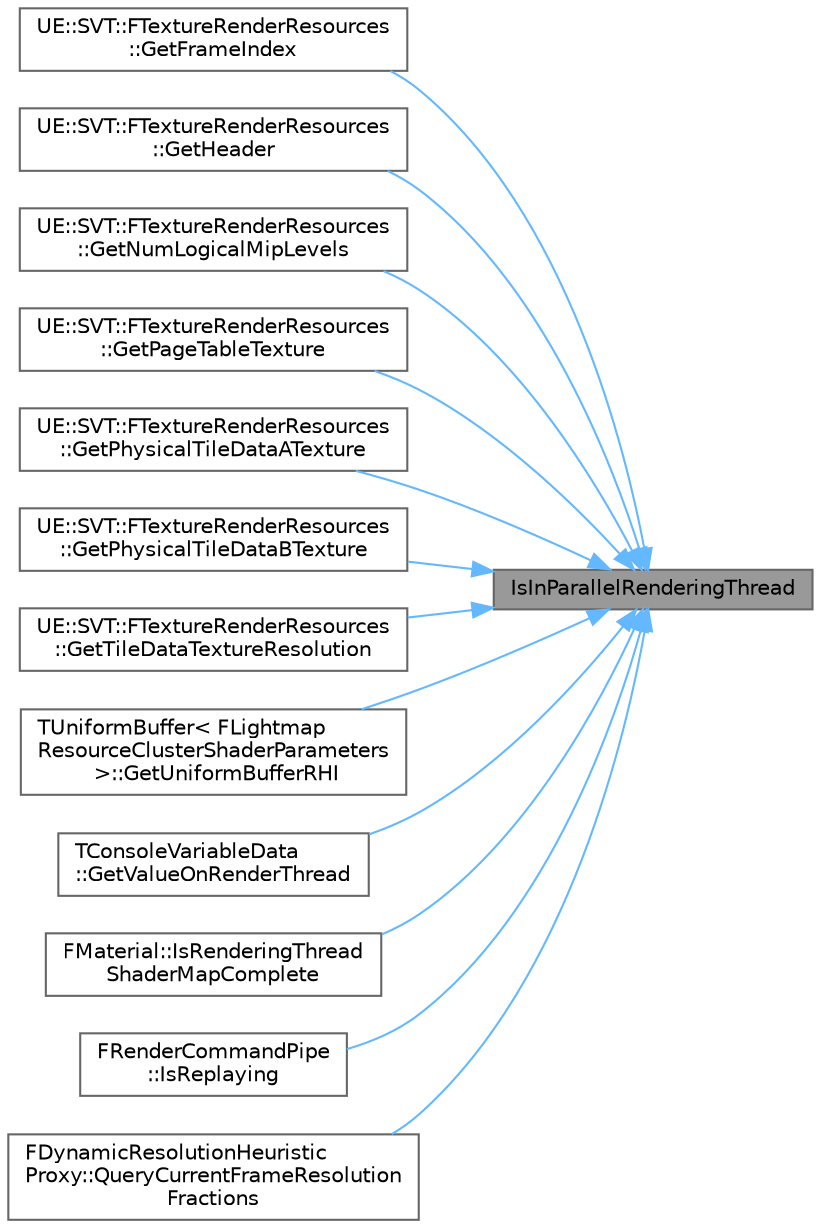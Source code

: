 digraph "IsInParallelRenderingThread"
{
 // INTERACTIVE_SVG=YES
 // LATEX_PDF_SIZE
  bgcolor="transparent";
  edge [fontname=Helvetica,fontsize=10,labelfontname=Helvetica,labelfontsize=10];
  node [fontname=Helvetica,fontsize=10,shape=box,height=0.2,width=0.4];
  rankdir="RL";
  Node1 [id="Node000001",label="IsInParallelRenderingThread",height=0.2,width=0.4,color="gray40", fillcolor="grey60", style="filled", fontcolor="black",tooltip=" "];
  Node1 -> Node2 [id="edge1_Node000001_Node000002",dir="back",color="steelblue1",style="solid",tooltip=" "];
  Node2 [id="Node000002",label="UE::SVT::FTextureRenderResources\l::GetFrameIndex",height=0.2,width=0.4,color="grey40", fillcolor="white", style="filled",URL="$db/d4c/classUE_1_1SVT_1_1FTextureRenderResources.html#aa643bf84cbe8ae32eeba23aa538d447c",tooltip=" "];
  Node1 -> Node3 [id="edge2_Node000001_Node000003",dir="back",color="steelblue1",style="solid",tooltip=" "];
  Node3 [id="Node000003",label="UE::SVT::FTextureRenderResources\l::GetHeader",height=0.2,width=0.4,color="grey40", fillcolor="white", style="filled",URL="$db/d4c/classUE_1_1SVT_1_1FTextureRenderResources.html#a8a9353f614794de93a4b76f5d17db4ee",tooltip=" "];
  Node1 -> Node4 [id="edge3_Node000001_Node000004",dir="back",color="steelblue1",style="solid",tooltip=" "];
  Node4 [id="Node000004",label="UE::SVT::FTextureRenderResources\l::GetNumLogicalMipLevels",height=0.2,width=0.4,color="grey40", fillcolor="white", style="filled",URL="$db/d4c/classUE_1_1SVT_1_1FTextureRenderResources.html#aa4279ef097cd7149d59ebef8766c126c",tooltip=" "];
  Node1 -> Node5 [id="edge4_Node000001_Node000005",dir="back",color="steelblue1",style="solid",tooltip=" "];
  Node5 [id="Node000005",label="UE::SVT::FTextureRenderResources\l::GetPageTableTexture",height=0.2,width=0.4,color="grey40", fillcolor="white", style="filled",URL="$db/d4c/classUE_1_1SVT_1_1FTextureRenderResources.html#aead506784044cfa4da9a9141bfb4238b",tooltip=" "];
  Node1 -> Node6 [id="edge5_Node000001_Node000006",dir="back",color="steelblue1",style="solid",tooltip=" "];
  Node6 [id="Node000006",label="UE::SVT::FTextureRenderResources\l::GetPhysicalTileDataATexture",height=0.2,width=0.4,color="grey40", fillcolor="white", style="filled",URL="$db/d4c/classUE_1_1SVT_1_1FTextureRenderResources.html#a906629ddd4a60d475a9264e252a63426",tooltip=" "];
  Node1 -> Node7 [id="edge6_Node000001_Node000007",dir="back",color="steelblue1",style="solid",tooltip=" "];
  Node7 [id="Node000007",label="UE::SVT::FTextureRenderResources\l::GetPhysicalTileDataBTexture",height=0.2,width=0.4,color="grey40", fillcolor="white", style="filled",URL="$db/d4c/classUE_1_1SVT_1_1FTextureRenderResources.html#aca6c22bf8285d8b8e57b41e93ccbaebd",tooltip=" "];
  Node1 -> Node8 [id="edge7_Node000001_Node000008",dir="back",color="steelblue1",style="solid",tooltip=" "];
  Node8 [id="Node000008",label="UE::SVT::FTextureRenderResources\l::GetTileDataTextureResolution",height=0.2,width=0.4,color="grey40", fillcolor="white", style="filled",URL="$db/d4c/classUE_1_1SVT_1_1FTextureRenderResources.html#a91cd0be81c7a2b3657dd645e1913b0ec",tooltip=" "];
  Node1 -> Node9 [id="edge8_Node000001_Node000009",dir="back",color="steelblue1",style="solid",tooltip=" "];
  Node9 [id="Node000009",label="TUniformBuffer\< FLightmap\lResourceClusterShaderParameters\l \>::GetUniformBufferRHI",height=0.2,width=0.4,color="grey40", fillcolor="white", style="filled",URL="$d8/de6/classTUniformBuffer.html#a5f91c19f9ecc8f5c54d5eeac1527b069",tooltip=" "];
  Node1 -> Node10 [id="edge9_Node000001_Node000010",dir="back",color="steelblue1",style="solid",tooltip=" "];
  Node10 [id="Node000010",label="TConsoleVariableData\l::GetValueOnRenderThread",height=0.2,width=0.4,color="grey40", fillcolor="white", style="filled",URL="$dd/dbd/classTConsoleVariableData.html#af2949aaffc22370c1cefb409b4cbd013",tooltip=" "];
  Node1 -> Node11 [id="edge10_Node000001_Node000011",dir="back",color="steelblue1",style="solid",tooltip=" "];
  Node11 [id="Node000011",label="FMaterial::IsRenderingThread\lShaderMapComplete",height=0.2,width=0.4,color="grey40", fillcolor="white", style="filled",URL="$db/d78/classFMaterial.html#a2d35c06daa7323cd25c7c76183705e3d",tooltip=" "];
  Node1 -> Node12 [id="edge11_Node000001_Node000012",dir="back",color="steelblue1",style="solid",tooltip=" "];
  Node12 [id="Node000012",label="FRenderCommandPipe\l::IsReplaying",height=0.2,width=0.4,color="grey40", fillcolor="white", style="filled",URL="$da/d1f/classFRenderCommandPipe.html#a6ba72417c90155a9e7aa2dd05a5d7359",tooltip=" "];
  Node1 -> Node13 [id="edge12_Node000001_Node000013",dir="back",color="steelblue1",style="solid",tooltip=" "];
  Node13 [id="Node000013",label="FDynamicResolutionHeuristic\lProxy::QueryCurrentFrameResolution\lFractions",height=0.2,width=0.4,color="grey40", fillcolor="white", style="filled",URL="$d8/dfb/classFDynamicResolutionHeuristicProxy.html#a857c38120e1f20357c9e0e5ce471fec7",tooltip="Returns the view fraction that should be used for current frame."];
}

